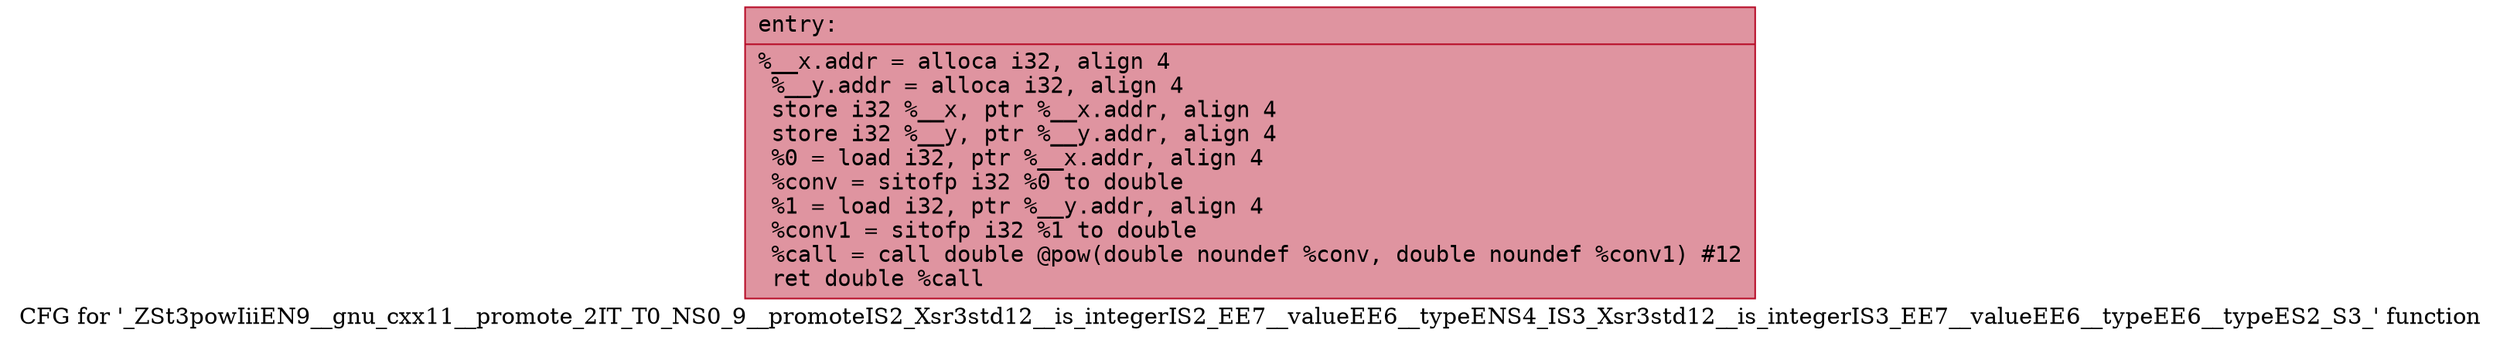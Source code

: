 digraph "CFG for '_ZSt3powIiiEN9__gnu_cxx11__promote_2IT_T0_NS0_9__promoteIS2_Xsr3std12__is_integerIS2_EE7__valueEE6__typeENS4_IS3_Xsr3std12__is_integerIS3_EE7__valueEE6__typeEE6__typeES2_S3_' function" {
	label="CFG for '_ZSt3powIiiEN9__gnu_cxx11__promote_2IT_T0_NS0_9__promoteIS2_Xsr3std12__is_integerIS2_EE7__valueEE6__typeENS4_IS3_Xsr3std12__is_integerIS3_EE7__valueEE6__typeEE6__typeES2_S3_' function";

	Node0x555f5b0d35e0 [shape=record,color="#b70d28ff", style=filled, fillcolor="#b70d2870" fontname="Courier",label="{entry:\l|  %__x.addr = alloca i32, align 4\l  %__y.addr = alloca i32, align 4\l  store i32 %__x, ptr %__x.addr, align 4\l  store i32 %__y, ptr %__y.addr, align 4\l  %0 = load i32, ptr %__x.addr, align 4\l  %conv = sitofp i32 %0 to double\l  %1 = load i32, ptr %__y.addr, align 4\l  %conv1 = sitofp i32 %1 to double\l  %call = call double @pow(double noundef %conv, double noundef %conv1) #12\l  ret double %call\l}"];
}
